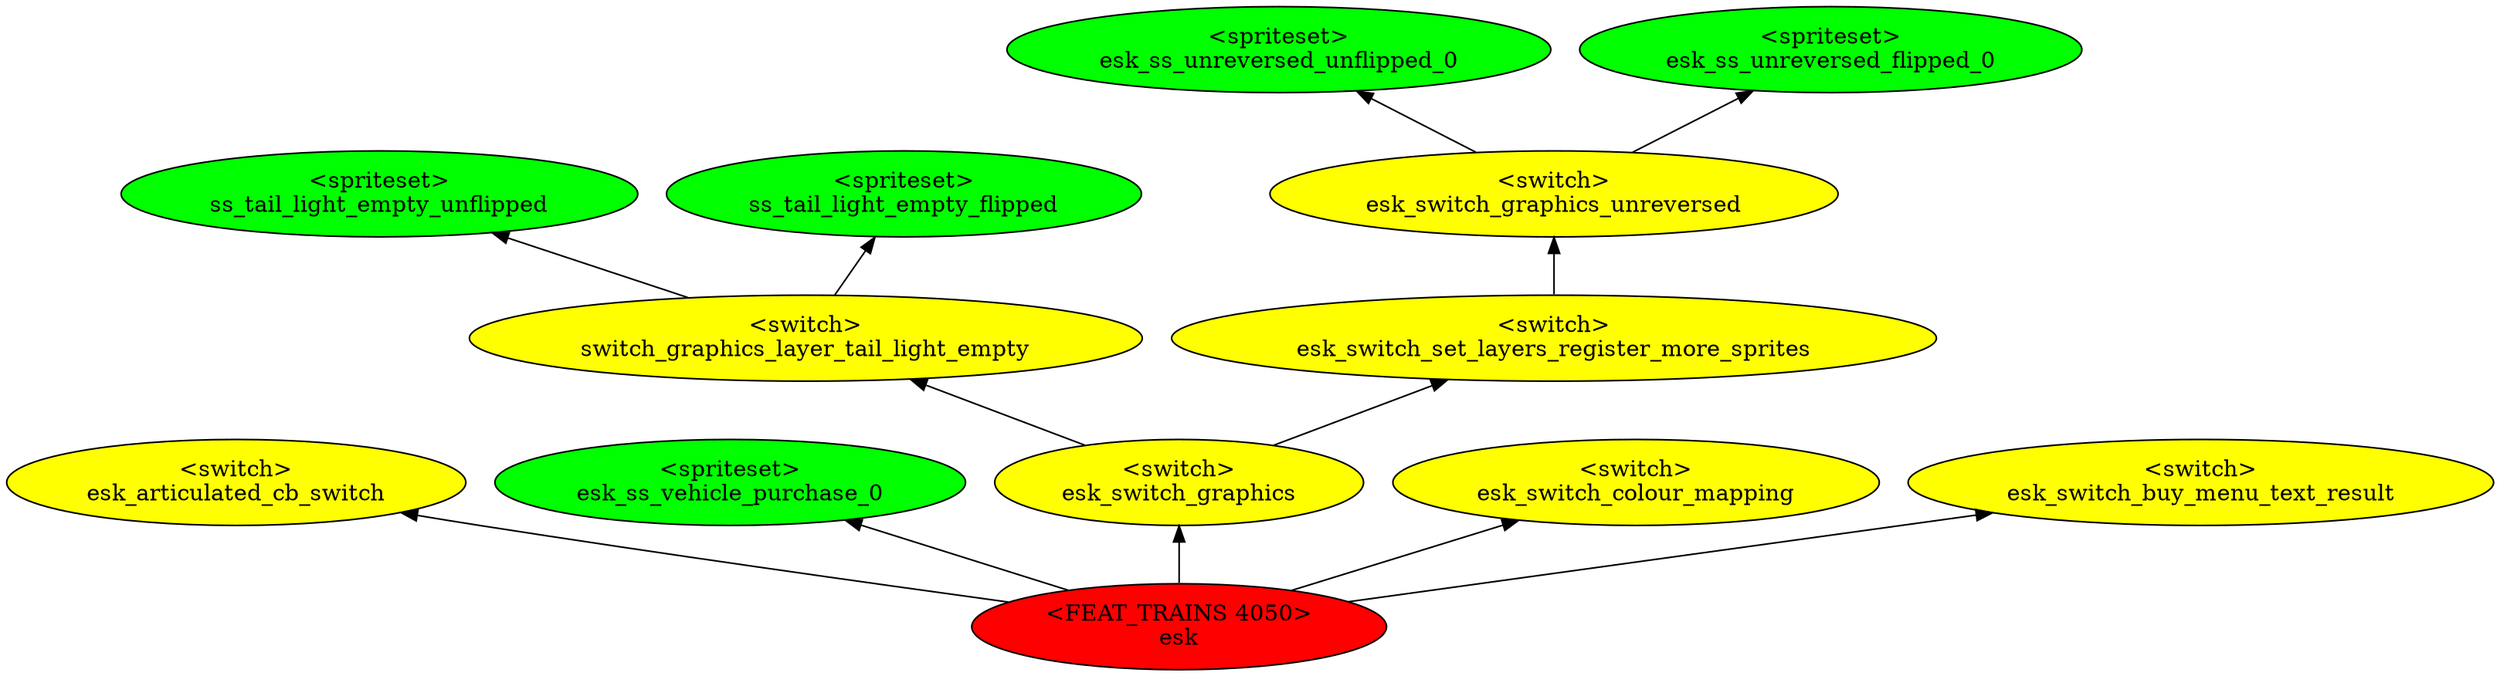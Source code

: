 digraph {
rankdir="BT"
ss_tail_light_empty_unflipped [fillcolor=green style="filled" label="<spriteset>\nss_tail_light_empty_unflipped"]
ss_tail_light_empty_flipped [fillcolor=green style="filled" label="<spriteset>\nss_tail_light_empty_flipped"]
switch_graphics_layer_tail_light_empty [fillcolor=yellow style="filled" label="<switch>\nswitch_graphics_layer_tail_light_empty"]
esk_articulated_cb_switch [fillcolor=yellow style="filled" label="<switch>\nesk_articulated_cb_switch"]
esk_ss_unreversed_unflipped_0 [fillcolor=green style="filled" label="<spriteset>\nesk_ss_unreversed_unflipped_0"]
esk_ss_unreversed_flipped_0 [fillcolor=green style="filled" label="<spriteset>\nesk_ss_unreversed_flipped_0"]
esk_switch_graphics_unreversed [fillcolor=yellow style="filled" label="<switch>\nesk_switch_graphics_unreversed"]
esk_ss_vehicle_purchase_0 [fillcolor=green style="filled" label="<spriteset>\nesk_ss_vehicle_purchase_0"]
esk_switch_set_layers_register_more_sprites [fillcolor=yellow style="filled" label="<switch>\nesk_switch_set_layers_register_more_sprites"]
esk_switch_graphics [fillcolor=yellow style="filled" label="<switch>\nesk_switch_graphics"]
esk_switch_colour_mapping [fillcolor=yellow style="filled" label="<switch>\nesk_switch_colour_mapping"]
esk_switch_buy_menu_text_result [fillcolor=yellow style="filled" label="<switch>\nesk_switch_buy_menu_text_result"]
esk [fillcolor=red style="filled" label="<FEAT_TRAINS 4050>\nesk"]
esk->esk_switch_colour_mapping
esk_switch_graphics_unreversed->esk_ss_unreversed_unflipped_0
switch_graphics_layer_tail_light_empty->ss_tail_light_empty_flipped
esk_switch_graphics->esk_switch_set_layers_register_more_sprites
esk->esk_articulated_cb_switch
esk->esk_ss_vehicle_purchase_0
esk_switch_graphics->switch_graphics_layer_tail_light_empty
esk->esk_switch_buy_menu_text_result
esk_switch_graphics_unreversed->esk_ss_unreversed_flipped_0
esk_switch_set_layers_register_more_sprites->esk_switch_graphics_unreversed
switch_graphics_layer_tail_light_empty->ss_tail_light_empty_unflipped
esk->esk_switch_graphics
}
